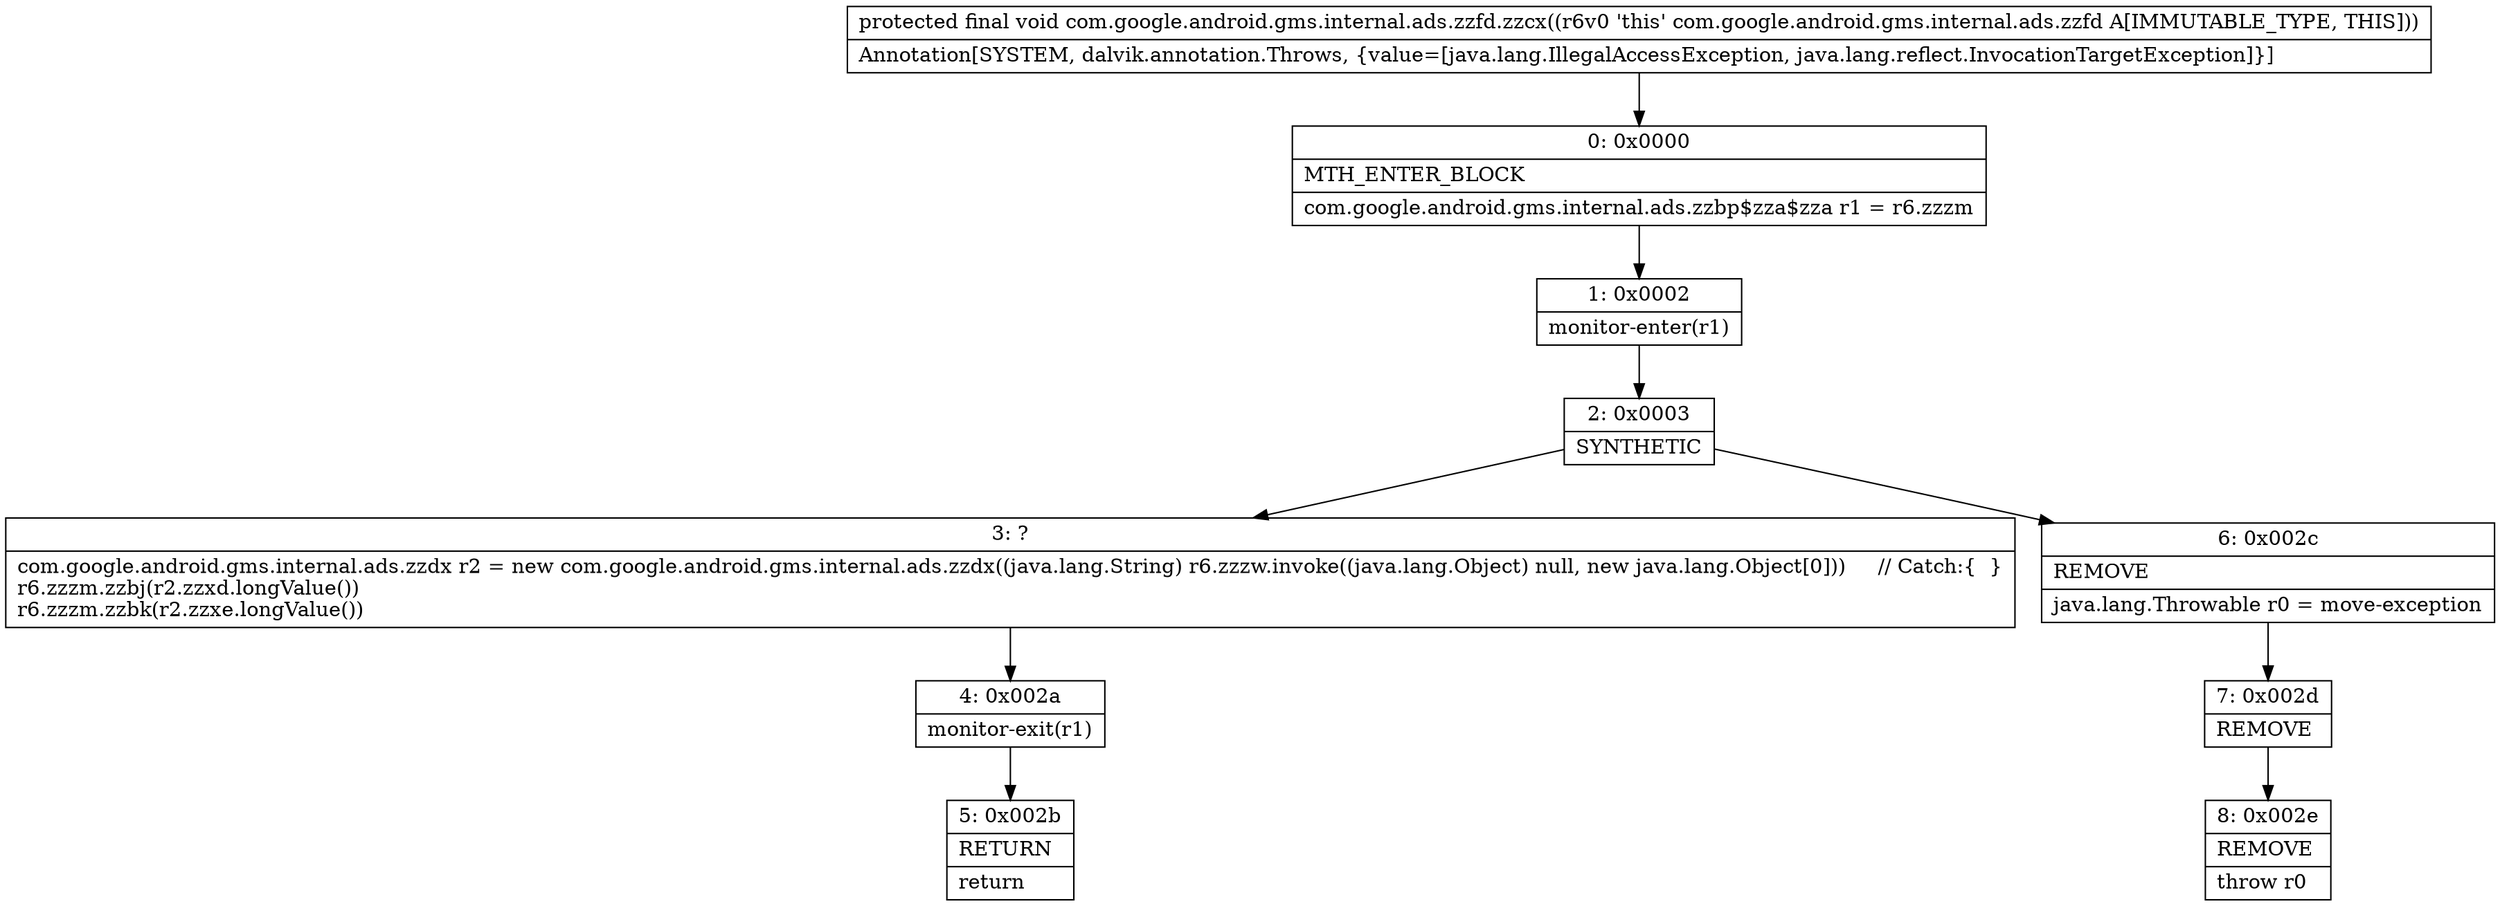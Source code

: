 digraph "CFG forcom.google.android.gms.internal.ads.zzfd.zzcx()V" {
Node_0 [shape=record,label="{0\:\ 0x0000|MTH_ENTER_BLOCK\l|com.google.android.gms.internal.ads.zzbp$zza$zza r1 = r6.zzzm\l}"];
Node_1 [shape=record,label="{1\:\ 0x0002|monitor\-enter(r1)\l}"];
Node_2 [shape=record,label="{2\:\ 0x0003|SYNTHETIC\l}"];
Node_3 [shape=record,label="{3\:\ ?|com.google.android.gms.internal.ads.zzdx r2 = new com.google.android.gms.internal.ads.zzdx((java.lang.String) r6.zzzw.invoke((java.lang.Object) null, new java.lang.Object[0]))     \/\/ Catch:\{  \}\lr6.zzzm.zzbj(r2.zzxd.longValue())\lr6.zzzm.zzbk(r2.zzxe.longValue())\l}"];
Node_4 [shape=record,label="{4\:\ 0x002a|monitor\-exit(r1)\l}"];
Node_5 [shape=record,label="{5\:\ 0x002b|RETURN\l|return\l}"];
Node_6 [shape=record,label="{6\:\ 0x002c|REMOVE\l|java.lang.Throwable r0 = move\-exception\l}"];
Node_7 [shape=record,label="{7\:\ 0x002d|REMOVE\l}"];
Node_8 [shape=record,label="{8\:\ 0x002e|REMOVE\l|throw r0\l}"];
MethodNode[shape=record,label="{protected final void com.google.android.gms.internal.ads.zzfd.zzcx((r6v0 'this' com.google.android.gms.internal.ads.zzfd A[IMMUTABLE_TYPE, THIS]))  | Annotation[SYSTEM, dalvik.annotation.Throws, \{value=[java.lang.IllegalAccessException, java.lang.reflect.InvocationTargetException]\}]\l}"];
MethodNode -> Node_0;
Node_0 -> Node_1;
Node_1 -> Node_2;
Node_2 -> Node_3;
Node_2 -> Node_6;
Node_3 -> Node_4;
Node_4 -> Node_5;
Node_6 -> Node_7;
Node_7 -> Node_8;
}

